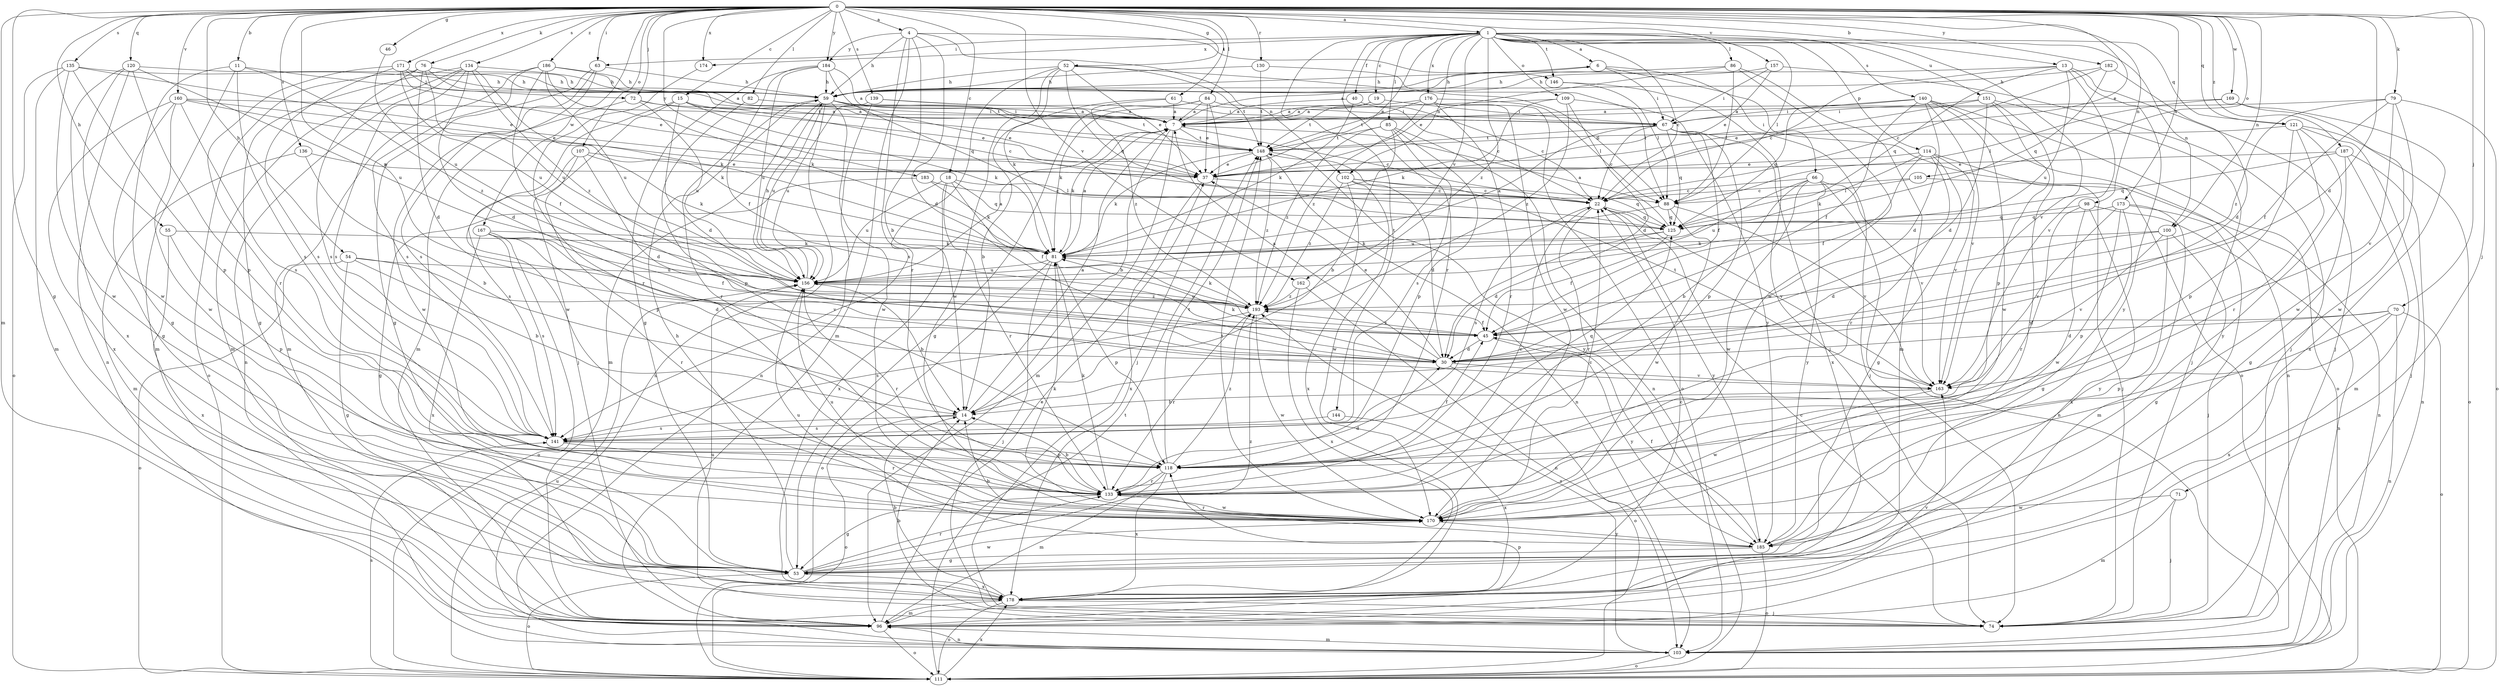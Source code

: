 strict digraph  {
0;
1;
4;
6;
7;
11;
13;
14;
15;
18;
19;
22;
30;
37;
40;
45;
46;
52;
53;
54;
55;
59;
61;
63;
66;
67;
70;
71;
72;
74;
76;
79;
81;
82;
84;
85;
86;
88;
96;
98;
100;
102;
103;
105;
107;
109;
111;
114;
118;
120;
121;
125;
130;
133;
134;
135;
136;
139;
140;
141;
144;
146;
148;
151;
156;
157;
160;
162;
163;
167;
169;
170;
171;
173;
174;
176;
178;
182;
183;
184;
185;
186;
187;
193;
0 -> 1  [label=a];
0 -> 4  [label=a];
0 -> 11  [label=b];
0 -> 13  [label=b];
0 -> 15  [label=c];
0 -> 18  [label=c];
0 -> 30  [label=d];
0 -> 37  [label=e];
0 -> 46  [label=g];
0 -> 52  [label=g];
0 -> 53  [label=g];
0 -> 54  [label=h];
0 -> 55  [label=h];
0 -> 61  [label=i];
0 -> 63  [label=i];
0 -> 70  [label=j];
0 -> 71  [label=j];
0 -> 72  [label=j];
0 -> 76  [label=k];
0 -> 79  [label=k];
0 -> 82  [label=l];
0 -> 84  [label=l];
0 -> 96  [label=m];
0 -> 98  [label=n];
0 -> 100  [label=n];
0 -> 105  [label=o];
0 -> 107  [label=o];
0 -> 120  [label=q];
0 -> 121  [label=q];
0 -> 130  [label=r];
0 -> 134  [label=s];
0 -> 135  [label=s];
0 -> 136  [label=s];
0 -> 139  [label=s];
0 -> 157  [label=v];
0 -> 160  [label=v];
0 -> 162  [label=v];
0 -> 167  [label=w];
0 -> 169  [label=w];
0 -> 171  [label=x];
0 -> 173  [label=x];
0 -> 174  [label=x];
0 -> 182  [label=y];
0 -> 183  [label=y];
0 -> 184  [label=y];
0 -> 186  [label=z];
0 -> 187  [label=z];
0 -> 193  [label=z];
1 -> 6  [label=a];
1 -> 19  [label=c];
1 -> 22  [label=c];
1 -> 37  [label=e];
1 -> 40  [label=f];
1 -> 63  [label=i];
1 -> 85  [label=l];
1 -> 86  [label=l];
1 -> 88  [label=l];
1 -> 100  [label=n];
1 -> 102  [label=n];
1 -> 109  [label=o];
1 -> 114  [label=p];
1 -> 121  [label=q];
1 -> 133  [label=r];
1 -> 140  [label=s];
1 -> 144  [label=t];
1 -> 146  [label=t];
1 -> 151  [label=u];
1 -> 162  [label=v];
1 -> 163  [label=v];
1 -> 174  [label=x];
1 -> 176  [label=x];
1 -> 193  [label=z];
4 -> 14  [label=b];
4 -> 30  [label=d];
4 -> 59  [label=h];
4 -> 96  [label=m];
4 -> 102  [label=n];
4 -> 133  [label=r];
4 -> 146  [label=t];
4 -> 184  [label=y];
6 -> 59  [label=h];
6 -> 66  [label=i];
6 -> 67  [label=i];
6 -> 111  [label=o];
7 -> 6  [label=a];
7 -> 14  [label=b];
7 -> 22  [label=c];
7 -> 81  [label=k];
7 -> 96  [label=m];
7 -> 148  [label=t];
11 -> 53  [label=g];
11 -> 72  [label=j];
11 -> 96  [label=m];
11 -> 141  [label=s];
11 -> 193  [label=z];
13 -> 22  [label=c];
13 -> 59  [label=h];
13 -> 74  [label=j];
13 -> 125  [label=q];
13 -> 156  [label=u];
13 -> 163  [label=v];
13 -> 185  [label=y];
14 -> 7  [label=a];
14 -> 111  [label=o];
14 -> 141  [label=s];
15 -> 7  [label=a];
15 -> 22  [label=c];
15 -> 30  [label=d];
15 -> 74  [label=j];
15 -> 81  [label=k];
15 -> 170  [label=w];
18 -> 45  [label=f];
18 -> 88  [label=l];
18 -> 125  [label=q];
18 -> 133  [label=r];
18 -> 156  [label=u];
18 -> 178  [label=x];
19 -> 7  [label=a];
19 -> 67  [label=i];
19 -> 148  [label=t];
22 -> 125  [label=q];
22 -> 133  [label=r];
22 -> 141  [label=s];
22 -> 163  [label=v];
22 -> 185  [label=y];
30 -> 7  [label=a];
30 -> 37  [label=e];
30 -> 81  [label=k];
30 -> 111  [label=o];
30 -> 163  [label=v];
37 -> 22  [label=c];
37 -> 178  [label=x];
40 -> 7  [label=a];
40 -> 22  [label=c];
40 -> 81  [label=k];
45 -> 30  [label=d];
45 -> 185  [label=y];
45 -> 193  [label=z];
46 -> 156  [label=u];
52 -> 37  [label=e];
52 -> 59  [label=h];
52 -> 81  [label=k];
52 -> 88  [label=l];
52 -> 125  [label=q];
52 -> 141  [label=s];
52 -> 148  [label=t];
52 -> 170  [label=w];
53 -> 59  [label=h];
53 -> 111  [label=o];
53 -> 133  [label=r];
53 -> 170  [label=w];
53 -> 178  [label=x];
53 -> 193  [label=z];
54 -> 14  [label=b];
54 -> 30  [label=d];
54 -> 53  [label=g];
54 -> 111  [label=o];
54 -> 156  [label=u];
55 -> 81  [label=k];
55 -> 118  [label=p];
55 -> 178  [label=x];
59 -> 7  [label=a];
59 -> 37  [label=e];
59 -> 96  [label=m];
59 -> 103  [label=n];
59 -> 133  [label=r];
59 -> 148  [label=t];
59 -> 156  [label=u];
59 -> 170  [label=w];
61 -> 7  [label=a];
61 -> 14  [label=b];
61 -> 67  [label=i];
61 -> 193  [label=z];
63 -> 53  [label=g];
63 -> 59  [label=h];
63 -> 96  [label=m];
63 -> 141  [label=s];
66 -> 14  [label=b];
66 -> 22  [label=c];
66 -> 103  [label=n];
66 -> 156  [label=u];
66 -> 163  [label=v];
66 -> 170  [label=w];
66 -> 185  [label=y];
67 -> 22  [label=c];
67 -> 45  [label=f];
67 -> 74  [label=j];
67 -> 81  [label=k];
67 -> 118  [label=p];
67 -> 125  [label=q];
67 -> 148  [label=t];
67 -> 178  [label=x];
70 -> 30  [label=d];
70 -> 45  [label=f];
70 -> 103  [label=n];
70 -> 111  [label=o];
70 -> 118  [label=p];
70 -> 178  [label=x];
71 -> 74  [label=j];
71 -> 96  [label=m];
71 -> 170  [label=w];
72 -> 37  [label=e];
72 -> 67  [label=i];
72 -> 156  [label=u];
72 -> 170  [label=w];
74 -> 14  [label=b];
74 -> 22  [label=c];
74 -> 156  [label=u];
76 -> 30  [label=d];
76 -> 59  [label=h];
76 -> 111  [label=o];
76 -> 141  [label=s];
76 -> 148  [label=t];
76 -> 156  [label=u];
79 -> 7  [label=a];
79 -> 45  [label=f];
79 -> 111  [label=o];
79 -> 163  [label=v];
79 -> 170  [label=w];
79 -> 193  [label=z];
81 -> 7  [label=a];
81 -> 74  [label=j];
81 -> 111  [label=o];
81 -> 118  [label=p];
81 -> 156  [label=u];
82 -> 67  [label=i];
82 -> 118  [label=p];
84 -> 7  [label=a];
84 -> 22  [label=c];
84 -> 37  [label=e];
84 -> 53  [label=g];
84 -> 74  [label=j];
84 -> 81  [label=k];
85 -> 14  [label=b];
85 -> 103  [label=n];
85 -> 118  [label=p];
85 -> 141  [label=s];
85 -> 148  [label=t];
85 -> 193  [label=z];
86 -> 37  [label=e];
86 -> 59  [label=h];
86 -> 88  [label=l];
86 -> 96  [label=m];
86 -> 170  [label=w];
88 -> 125  [label=q];
88 -> 156  [label=u];
88 -> 163  [label=v];
88 -> 170  [label=w];
96 -> 37  [label=e];
96 -> 103  [label=n];
96 -> 111  [label=o];
96 -> 118  [label=p];
96 -> 163  [label=v];
98 -> 103  [label=n];
98 -> 125  [label=q];
98 -> 133  [label=r];
98 -> 170  [label=w];
98 -> 178  [label=x];
100 -> 30  [label=d];
100 -> 53  [label=g];
100 -> 81  [label=k];
100 -> 163  [label=v];
100 -> 185  [label=y];
102 -> 22  [label=c];
102 -> 30  [label=d];
102 -> 125  [label=q];
102 -> 170  [label=w];
102 -> 178  [label=x];
102 -> 193  [label=z];
103 -> 96  [label=m];
103 -> 111  [label=o];
103 -> 193  [label=z];
105 -> 22  [label=c];
105 -> 88  [label=l];
105 -> 103  [label=n];
107 -> 30  [label=d];
107 -> 37  [label=e];
107 -> 81  [label=k];
107 -> 118  [label=p];
107 -> 141  [label=s];
109 -> 7  [label=a];
109 -> 30  [label=d];
109 -> 81  [label=k];
109 -> 185  [label=y];
109 -> 193  [label=z];
111 -> 141  [label=s];
111 -> 148  [label=t];
111 -> 156  [label=u];
111 -> 178  [label=x];
114 -> 37  [label=e];
114 -> 45  [label=f];
114 -> 53  [label=g];
114 -> 74  [label=j];
114 -> 81  [label=k];
114 -> 133  [label=r];
114 -> 163  [label=v];
118 -> 45  [label=f];
118 -> 96  [label=m];
118 -> 133  [label=r];
118 -> 148  [label=t];
118 -> 178  [label=x];
118 -> 193  [label=z];
120 -> 59  [label=h];
120 -> 103  [label=n];
120 -> 118  [label=p];
120 -> 156  [label=u];
120 -> 170  [label=w];
120 -> 178  [label=x];
121 -> 74  [label=j];
121 -> 111  [label=o];
121 -> 118  [label=p];
121 -> 133  [label=r];
121 -> 148  [label=t];
121 -> 185  [label=y];
125 -> 7  [label=a];
125 -> 30  [label=d];
125 -> 45  [label=f];
125 -> 81  [label=k];
130 -> 59  [label=h];
130 -> 88  [label=l];
130 -> 148  [label=t];
133 -> 14  [label=b];
133 -> 22  [label=c];
133 -> 30  [label=d];
133 -> 53  [label=g];
133 -> 81  [label=k];
133 -> 170  [label=w];
134 -> 30  [label=d];
134 -> 53  [label=g];
134 -> 59  [label=h];
134 -> 81  [label=k];
134 -> 96  [label=m];
134 -> 103  [label=n];
134 -> 141  [label=s];
134 -> 193  [label=z];
135 -> 37  [label=e];
135 -> 59  [label=h];
135 -> 96  [label=m];
135 -> 111  [label=o];
135 -> 118  [label=p];
135 -> 170  [label=w];
136 -> 14  [label=b];
136 -> 37  [label=e];
136 -> 96  [label=m];
139 -> 7  [label=a];
139 -> 67  [label=i];
139 -> 103  [label=n];
139 -> 156  [label=u];
140 -> 30  [label=d];
140 -> 45  [label=f];
140 -> 67  [label=i];
140 -> 103  [label=n];
140 -> 111  [label=o];
140 -> 125  [label=q];
140 -> 163  [label=v];
140 -> 170  [label=w];
141 -> 118  [label=p];
141 -> 125  [label=q];
141 -> 133  [label=r];
144 -> 141  [label=s];
144 -> 178  [label=x];
146 -> 74  [label=j];
146 -> 88  [label=l];
148 -> 37  [label=e];
148 -> 81  [label=k];
148 -> 103  [label=n];
148 -> 185  [label=y];
148 -> 193  [label=z];
151 -> 30  [label=d];
151 -> 37  [label=e];
151 -> 67  [label=i];
151 -> 74  [label=j];
151 -> 118  [label=p];
151 -> 185  [label=y];
156 -> 7  [label=a];
156 -> 14  [label=b];
156 -> 59  [label=h];
156 -> 133  [label=r];
156 -> 193  [label=z];
157 -> 37  [label=e];
157 -> 59  [label=h];
157 -> 67  [label=i];
157 -> 74  [label=j];
160 -> 7  [label=a];
160 -> 37  [label=e];
160 -> 53  [label=g];
160 -> 81  [label=k];
160 -> 141  [label=s];
160 -> 170  [label=w];
160 -> 178  [label=x];
162 -> 103  [label=n];
162 -> 178  [label=x];
162 -> 193  [label=z];
163 -> 14  [label=b];
163 -> 148  [label=t];
163 -> 170  [label=w];
167 -> 45  [label=f];
167 -> 81  [label=k];
167 -> 111  [label=o];
167 -> 133  [label=r];
167 -> 141  [label=s];
167 -> 163  [label=v];
167 -> 178  [label=x];
169 -> 7  [label=a];
169 -> 88  [label=l];
169 -> 170  [label=w];
169 -> 178  [label=x];
170 -> 22  [label=c];
170 -> 81  [label=k];
170 -> 133  [label=r];
170 -> 148  [label=t];
170 -> 156  [label=u];
170 -> 185  [label=y];
171 -> 7  [label=a];
171 -> 37  [label=e];
171 -> 59  [label=h];
171 -> 133  [label=r];
171 -> 141  [label=s];
171 -> 156  [label=u];
173 -> 53  [label=g];
173 -> 74  [label=j];
173 -> 96  [label=m];
173 -> 118  [label=p];
173 -> 125  [label=q];
173 -> 163  [label=v];
174 -> 133  [label=r];
176 -> 7  [label=a];
176 -> 88  [label=l];
176 -> 111  [label=o];
176 -> 133  [label=r];
176 -> 148  [label=t];
176 -> 170  [label=w];
176 -> 193  [label=z];
178 -> 14  [label=b];
178 -> 22  [label=c];
178 -> 74  [label=j];
178 -> 96  [label=m];
178 -> 111  [label=o];
182 -> 22  [label=c];
182 -> 30  [label=d];
182 -> 59  [label=h];
182 -> 125  [label=q];
183 -> 22  [label=c];
183 -> 53  [label=g];
183 -> 81  [label=k];
184 -> 7  [label=a];
184 -> 45  [label=f];
184 -> 53  [label=g];
184 -> 59  [label=h];
184 -> 125  [label=q];
184 -> 156  [label=u];
185 -> 14  [label=b];
185 -> 45  [label=f];
185 -> 53  [label=g];
185 -> 111  [label=o];
185 -> 156  [label=u];
186 -> 45  [label=f];
186 -> 59  [label=h];
186 -> 81  [label=k];
186 -> 96  [label=m];
186 -> 141  [label=s];
186 -> 148  [label=t];
186 -> 156  [label=u];
187 -> 37  [label=e];
187 -> 53  [label=g];
187 -> 96  [label=m];
187 -> 103  [label=n];
187 -> 125  [label=q];
193 -> 45  [label=f];
193 -> 81  [label=k];
193 -> 133  [label=r];
193 -> 141  [label=s];
193 -> 156  [label=u];
193 -> 170  [label=w];
}
